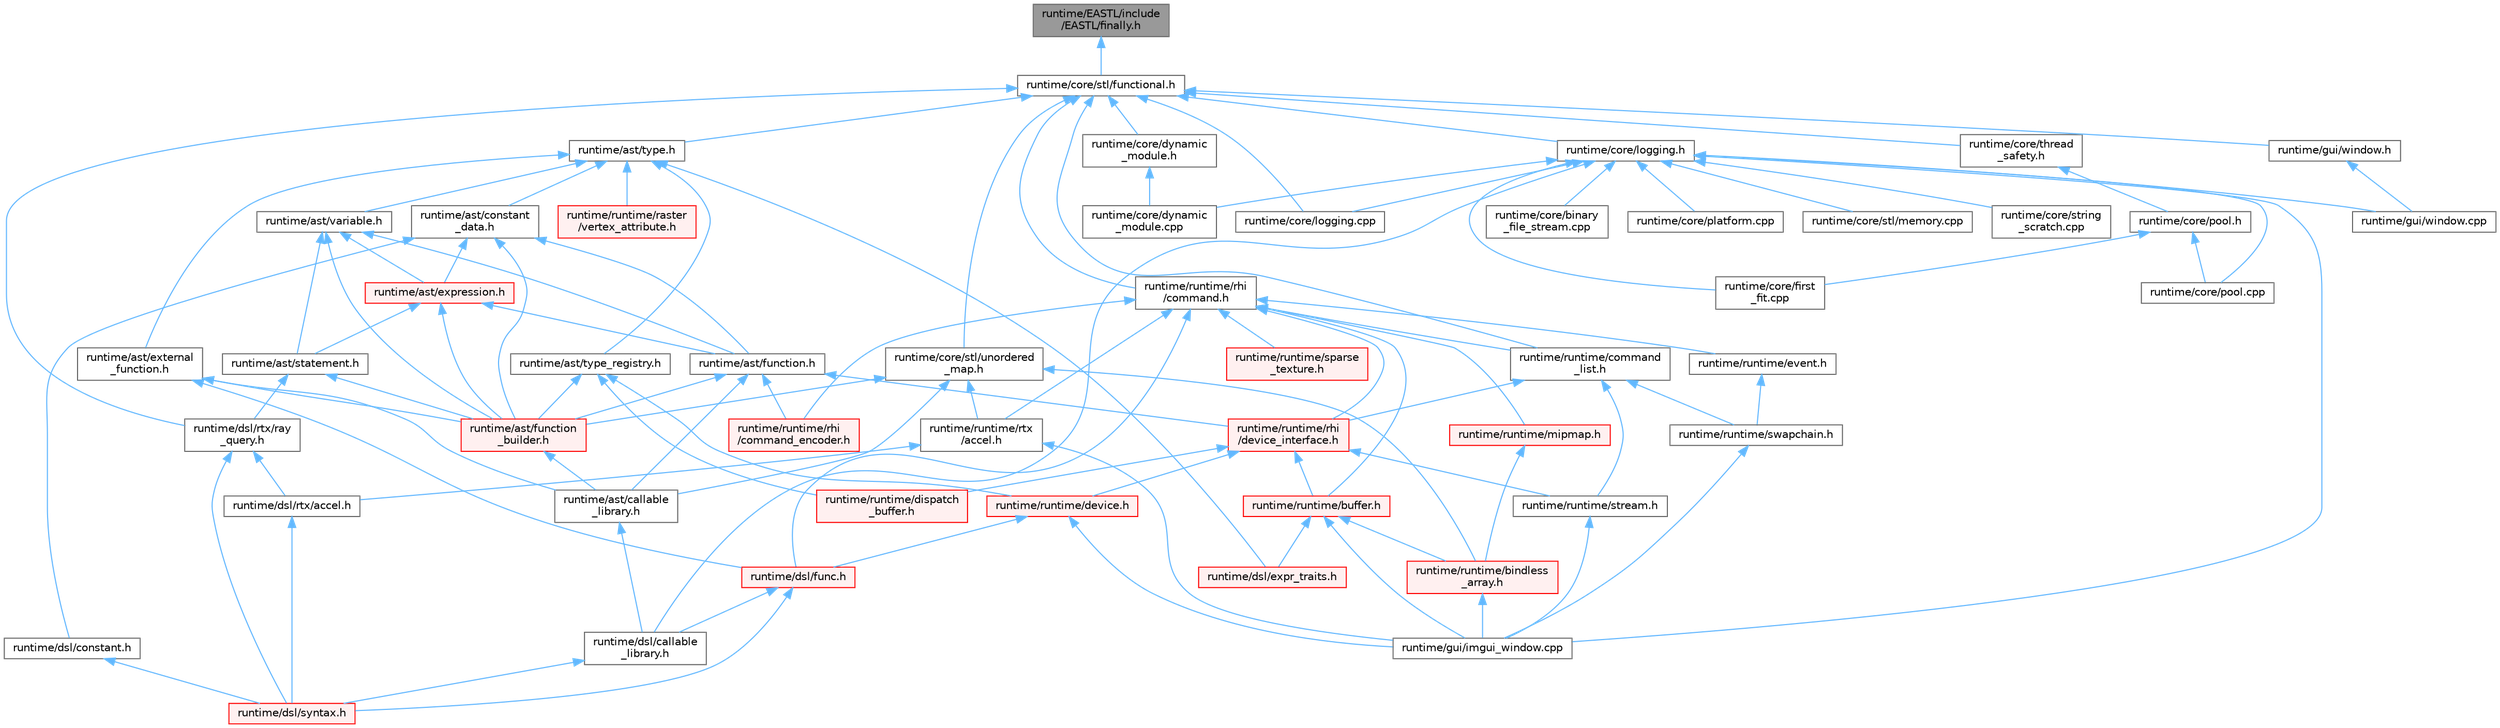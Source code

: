 digraph "runtime/EASTL/include/EASTL/finally.h"
{
 // LATEX_PDF_SIZE
  bgcolor="transparent";
  edge [fontname=Helvetica,fontsize=10,labelfontname=Helvetica,labelfontsize=10];
  node [fontname=Helvetica,fontsize=10,shape=box,height=0.2,width=0.4];
  Node1 [id="Node000001",label="runtime/EASTL/include\l/EASTL/finally.h",height=0.2,width=0.4,color="gray40", fillcolor="grey60", style="filled", fontcolor="black",tooltip=" "];
  Node1 -> Node2 [id="edge1_Node000001_Node000002",dir="back",color="steelblue1",style="solid",tooltip=" "];
  Node2 [id="Node000002",label="runtime/core/stl/functional.h",height=0.2,width=0.4,color="grey40", fillcolor="white", style="filled",URL="$core_2stl_2functional_8h.html",tooltip=" "];
  Node2 -> Node3 [id="edge2_Node000002_Node000003",dir="back",color="steelblue1",style="solid",tooltip=" "];
  Node3 [id="Node000003",label="runtime/ast/type.h",height=0.2,width=0.4,color="grey40", fillcolor="white", style="filled",URL="$type_8h.html",tooltip=" "];
  Node3 -> Node4 [id="edge3_Node000003_Node000004",dir="back",color="steelblue1",style="solid",tooltip=" "];
  Node4 [id="Node000004",label="runtime/ast/constant\l_data.h",height=0.2,width=0.4,color="grey40", fillcolor="white", style="filled",URL="$constant__data_8h.html",tooltip=" "];
  Node4 -> Node5 [id="edge4_Node000004_Node000005",dir="back",color="steelblue1",style="solid",tooltip=" "];
  Node5 [id="Node000005",label="runtime/ast/expression.h",height=0.2,width=0.4,color="red", fillcolor="#FFF0F0", style="filled",URL="$expression_8h.html",tooltip=" "];
  Node5 -> Node26 [id="edge5_Node000005_Node000026",dir="back",color="steelblue1",style="solid",tooltip=" "];
  Node26 [id="Node000026",label="runtime/ast/function.h",height=0.2,width=0.4,color="grey40", fillcolor="white", style="filled",URL="$ast_2function_8h.html",tooltip=" "];
  Node26 -> Node27 [id="edge6_Node000026_Node000027",dir="back",color="steelblue1",style="solid",tooltip=" "];
  Node27 [id="Node000027",label="runtime/ast/callable\l_library.h",height=0.2,width=0.4,color="grey40", fillcolor="white", style="filled",URL="$ast_2callable__library_8h.html",tooltip=" "];
  Node27 -> Node10 [id="edge7_Node000027_Node000010",dir="back",color="steelblue1",style="solid",tooltip=" "];
  Node10 [id="Node000010",label="runtime/dsl/callable\l_library.h",height=0.2,width=0.4,color="grey40", fillcolor="white", style="filled",URL="$dsl_2callable__library_8h.html",tooltip=" "];
  Node10 -> Node11 [id="edge8_Node000010_Node000011",dir="back",color="steelblue1",style="solid",tooltip=" "];
  Node11 [id="Node000011",label="runtime/dsl/syntax.h",height=0.2,width=0.4,color="red", fillcolor="#FFF0F0", style="filled",URL="$syntax_8h.html",tooltip=" "];
  Node26 -> Node28 [id="edge9_Node000026_Node000028",dir="back",color="steelblue1",style="solid",tooltip=" "];
  Node28 [id="Node000028",label="runtime/ast/function\l_builder.h",height=0.2,width=0.4,color="red", fillcolor="#FFF0F0", style="filled",URL="$function__builder_8h.html",tooltip=" "];
  Node28 -> Node27 [id="edge10_Node000028_Node000027",dir="back",color="steelblue1",style="solid",tooltip=" "];
  Node26 -> Node40 [id="edge11_Node000026_Node000040",dir="back",color="steelblue1",style="solid",tooltip=" "];
  Node40 [id="Node000040",label="runtime/runtime/rhi\l/command_encoder.h",height=0.2,width=0.4,color="red", fillcolor="#FFF0F0", style="filled",URL="$command__encoder_8h.html",tooltip=" "];
  Node26 -> Node41 [id="edge12_Node000026_Node000041",dir="back",color="steelblue1",style="solid",tooltip=" "];
  Node41 [id="Node000041",label="runtime/runtime/rhi\l/device_interface.h",height=0.2,width=0.4,color="red", fillcolor="#FFF0F0", style="filled",URL="$device__interface_8h.html",tooltip=" "];
  Node41 -> Node42 [id="edge13_Node000041_Node000042",dir="back",color="steelblue1",style="solid",tooltip=" "];
  Node42 [id="Node000042",label="runtime/runtime/buffer.h",height=0.2,width=0.4,color="red", fillcolor="#FFF0F0", style="filled",URL="$buffer_8h.html",tooltip=" "];
  Node42 -> Node43 [id="edge14_Node000042_Node000043",dir="back",color="steelblue1",style="solid",tooltip=" "];
  Node43 [id="Node000043",label="runtime/dsl/expr_traits.h",height=0.2,width=0.4,color="red", fillcolor="#FFF0F0", style="filled",URL="$expr__traits_8h.html",tooltip=" "];
  Node42 -> Node13 [id="edge15_Node000042_Node000013",dir="back",color="steelblue1",style="solid",tooltip=" "];
  Node13 [id="Node000013",label="runtime/gui/imgui_window.cpp",height=0.2,width=0.4,color="grey40", fillcolor="white", style="filled",URL="$imgui__window_8cpp.html",tooltip=" "];
  Node42 -> Node44 [id="edge16_Node000042_Node000044",dir="back",color="steelblue1",style="solid",tooltip=" "];
  Node44 [id="Node000044",label="runtime/runtime/bindless\l_array.h",height=0.2,width=0.4,color="red", fillcolor="#FFF0F0", style="filled",URL="$bindless__array_8h.html",tooltip=" "];
  Node44 -> Node13 [id="edge17_Node000044_Node000013",dir="back",color="steelblue1",style="solid",tooltip=" "];
  Node41 -> Node46 [id="edge18_Node000041_Node000046",dir="back",color="steelblue1",style="solid",tooltip=" "];
  Node46 [id="Node000046",label="runtime/runtime/device.h",height=0.2,width=0.4,color="red", fillcolor="#FFF0F0", style="filled",URL="$device_8h.html",tooltip=" "];
  Node46 -> Node9 [id="edge19_Node000046_Node000009",dir="back",color="steelblue1",style="solid",tooltip=" "];
  Node9 [id="Node000009",label="runtime/dsl/func.h",height=0.2,width=0.4,color="red", fillcolor="#FFF0F0", style="filled",URL="$func_8h.html",tooltip=" "];
  Node9 -> Node10 [id="edge20_Node000009_Node000010",dir="back",color="steelblue1",style="solid",tooltip=" "];
  Node9 -> Node11 [id="edge21_Node000009_Node000011",dir="back",color="steelblue1",style="solid",tooltip=" "];
  Node46 -> Node13 [id="edge22_Node000046_Node000013",dir="back",color="steelblue1",style="solid",tooltip=" "];
  Node41 -> Node48 [id="edge23_Node000041_Node000048",dir="back",color="steelblue1",style="solid",tooltip=" "];
  Node48 [id="Node000048",label="runtime/runtime/dispatch\l_buffer.h",height=0.2,width=0.4,color="red", fillcolor="#FFF0F0", style="filled",URL="$dispatch__buffer_8h.html",tooltip=" "];
  Node41 -> Node52 [id="edge24_Node000041_Node000052",dir="back",color="steelblue1",style="solid",tooltip=" "];
  Node52 [id="Node000052",label="runtime/runtime/stream.h",height=0.2,width=0.4,color="grey40", fillcolor="white", style="filled",URL="$stream_8h.html",tooltip=" "];
  Node52 -> Node13 [id="edge25_Node000052_Node000013",dir="back",color="steelblue1",style="solid",tooltip=" "];
  Node5 -> Node28 [id="edge26_Node000005_Node000028",dir="back",color="steelblue1",style="solid",tooltip=" "];
  Node5 -> Node55 [id="edge27_Node000005_Node000055",dir="back",color="steelblue1",style="solid",tooltip=" "];
  Node55 [id="Node000055",label="runtime/ast/statement.h",height=0.2,width=0.4,color="grey40", fillcolor="white", style="filled",URL="$statement_8h.html",tooltip=" "];
  Node55 -> Node28 [id="edge28_Node000055_Node000028",dir="back",color="steelblue1",style="solid",tooltip=" "];
  Node55 -> Node21 [id="edge29_Node000055_Node000021",dir="back",color="steelblue1",style="solid",tooltip=" "];
  Node21 [id="Node000021",label="runtime/dsl/rtx/ray\l_query.h",height=0.2,width=0.4,color="grey40", fillcolor="white", style="filled",URL="$ray__query_8h.html",tooltip=" "];
  Node21 -> Node20 [id="edge30_Node000021_Node000020",dir="back",color="steelblue1",style="solid",tooltip=" "];
  Node20 [id="Node000020",label="runtime/dsl/rtx/accel.h",height=0.2,width=0.4,color="grey40", fillcolor="white", style="filled",URL="$dsl_2rtx_2accel_8h.html",tooltip=" "];
  Node20 -> Node11 [id="edge31_Node000020_Node000011",dir="back",color="steelblue1",style="solid",tooltip=" "];
  Node21 -> Node11 [id="edge32_Node000021_Node000011",dir="back",color="steelblue1",style="solid",tooltip=" "];
  Node4 -> Node26 [id="edge33_Node000004_Node000026",dir="back",color="steelblue1",style="solid",tooltip=" "];
  Node4 -> Node28 [id="edge34_Node000004_Node000028",dir="back",color="steelblue1",style="solid",tooltip=" "];
  Node4 -> Node30 [id="edge35_Node000004_Node000030",dir="back",color="steelblue1",style="solid",tooltip=" "];
  Node30 [id="Node000030",label="runtime/dsl/constant.h",height=0.2,width=0.4,color="grey40", fillcolor="white", style="filled",URL="$constant_8h.html",tooltip=" "];
  Node30 -> Node11 [id="edge36_Node000030_Node000011",dir="back",color="steelblue1",style="solid",tooltip=" "];
  Node3 -> Node56 [id="edge37_Node000003_Node000056",dir="back",color="steelblue1",style="solid",tooltip=" "];
  Node56 [id="Node000056",label="runtime/ast/external\l_function.h",height=0.2,width=0.4,color="grey40", fillcolor="white", style="filled",URL="$external__function_8h.html",tooltip=" "];
  Node56 -> Node27 [id="edge38_Node000056_Node000027",dir="back",color="steelblue1",style="solid",tooltip=" "];
  Node56 -> Node28 [id="edge39_Node000056_Node000028",dir="back",color="steelblue1",style="solid",tooltip=" "];
  Node56 -> Node9 [id="edge40_Node000056_Node000009",dir="back",color="steelblue1",style="solid",tooltip=" "];
  Node3 -> Node57 [id="edge41_Node000003_Node000057",dir="back",color="steelblue1",style="solid",tooltip=" "];
  Node57 [id="Node000057",label="runtime/ast/type_registry.h",height=0.2,width=0.4,color="grey40", fillcolor="white", style="filled",URL="$type__registry_8h.html",tooltip=" "];
  Node57 -> Node28 [id="edge42_Node000057_Node000028",dir="back",color="steelblue1",style="solid",tooltip=" "];
  Node57 -> Node46 [id="edge43_Node000057_Node000046",dir="back",color="steelblue1",style="solid",tooltip=" "];
  Node57 -> Node48 [id="edge44_Node000057_Node000048",dir="back",color="steelblue1",style="solid",tooltip=" "];
  Node3 -> Node58 [id="edge45_Node000003_Node000058",dir="back",color="steelblue1",style="solid",tooltip=" "];
  Node58 [id="Node000058",label="runtime/ast/variable.h",height=0.2,width=0.4,color="grey40", fillcolor="white", style="filled",URL="$variable_8h.html",tooltip=" "];
  Node58 -> Node5 [id="edge46_Node000058_Node000005",dir="back",color="steelblue1",style="solid",tooltip=" "];
  Node58 -> Node26 [id="edge47_Node000058_Node000026",dir="back",color="steelblue1",style="solid",tooltip=" "];
  Node58 -> Node28 [id="edge48_Node000058_Node000028",dir="back",color="steelblue1",style="solid",tooltip=" "];
  Node58 -> Node55 [id="edge49_Node000058_Node000055",dir="back",color="steelblue1",style="solid",tooltip=" "];
  Node3 -> Node43 [id="edge50_Node000003_Node000043",dir="back",color="steelblue1",style="solid",tooltip=" "];
  Node3 -> Node59 [id="edge51_Node000003_Node000059",dir="back",color="steelblue1",style="solid",tooltip=" "];
  Node59 [id="Node000059",label="runtime/runtime/raster\l/vertex_attribute.h",height=0.2,width=0.4,color="red", fillcolor="#FFF0F0", style="filled",URL="$vertex__attribute_8h.html",tooltip=" "];
  Node2 -> Node61 [id="edge52_Node000002_Node000061",dir="back",color="steelblue1",style="solid",tooltip=" "];
  Node61 [id="Node000061",label="runtime/core/dynamic\l_module.h",height=0.2,width=0.4,color="grey40", fillcolor="white", style="filled",URL="$dynamic__module_8h.html",tooltip=" "];
  Node61 -> Node62 [id="edge53_Node000061_Node000062",dir="back",color="steelblue1",style="solid",tooltip=" "];
  Node62 [id="Node000062",label="runtime/core/dynamic\l_module.cpp",height=0.2,width=0.4,color="grey40", fillcolor="white", style="filled",URL="$dynamic__module_8cpp.html",tooltip=" "];
  Node2 -> Node63 [id="edge54_Node000002_Node000063",dir="back",color="steelblue1",style="solid",tooltip=" "];
  Node63 [id="Node000063",label="runtime/core/logging.cpp",height=0.2,width=0.4,color="grey40", fillcolor="white", style="filled",URL="$logging_8cpp.html",tooltip=" "];
  Node2 -> Node64 [id="edge55_Node000002_Node000064",dir="back",color="steelblue1",style="solid",tooltip=" "];
  Node64 [id="Node000064",label="runtime/core/logging.h",height=0.2,width=0.4,color="grey40", fillcolor="white", style="filled",URL="$logging_8h.html",tooltip=" "];
  Node64 -> Node65 [id="edge56_Node000064_Node000065",dir="back",color="steelblue1",style="solid",tooltip=" "];
  Node65 [id="Node000065",label="runtime/core/binary\l_file_stream.cpp",height=0.2,width=0.4,color="grey40", fillcolor="white", style="filled",URL="$binary__file__stream_8cpp.html",tooltip=" "];
  Node64 -> Node62 [id="edge57_Node000064_Node000062",dir="back",color="steelblue1",style="solid",tooltip=" "];
  Node64 -> Node66 [id="edge58_Node000064_Node000066",dir="back",color="steelblue1",style="solid",tooltip=" "];
  Node66 [id="Node000066",label="runtime/core/first\l_fit.cpp",height=0.2,width=0.4,color="grey40", fillcolor="white", style="filled",URL="$first__fit_8cpp.html",tooltip=" "];
  Node64 -> Node63 [id="edge59_Node000064_Node000063",dir="back",color="steelblue1",style="solid",tooltip=" "];
  Node64 -> Node67 [id="edge60_Node000064_Node000067",dir="back",color="steelblue1",style="solid",tooltip=" "];
  Node67 [id="Node000067",label="runtime/core/platform.cpp",height=0.2,width=0.4,color="grey40", fillcolor="white", style="filled",URL="$platform_8cpp.html",tooltip=" "];
  Node64 -> Node68 [id="edge61_Node000064_Node000068",dir="back",color="steelblue1",style="solid",tooltip=" "];
  Node68 [id="Node000068",label="runtime/core/pool.cpp",height=0.2,width=0.4,color="grey40", fillcolor="white", style="filled",URL="$pool_8cpp.html",tooltip=" "];
  Node64 -> Node69 [id="edge62_Node000064_Node000069",dir="back",color="steelblue1",style="solid",tooltip=" "];
  Node69 [id="Node000069",label="runtime/core/stl/memory.cpp",height=0.2,width=0.4,color="grey40", fillcolor="white", style="filled",URL="$core_2stl_2memory_8cpp.html",tooltip=" "];
  Node64 -> Node70 [id="edge63_Node000064_Node000070",dir="back",color="steelblue1",style="solid",tooltip=" "];
  Node70 [id="Node000070",label="runtime/core/string\l_scratch.cpp",height=0.2,width=0.4,color="grey40", fillcolor="white", style="filled",URL="$string__scratch_8cpp.html",tooltip=" "];
  Node64 -> Node10 [id="edge64_Node000064_Node000010",dir="back",color="steelblue1",style="solid",tooltip=" "];
  Node64 -> Node13 [id="edge65_Node000064_Node000013",dir="back",color="steelblue1",style="solid",tooltip=" "];
  Node64 -> Node71 [id="edge66_Node000064_Node000071",dir="back",color="steelblue1",style="solid",tooltip=" "];
  Node71 [id="Node000071",label="runtime/gui/window.cpp",height=0.2,width=0.4,color="grey40", fillcolor="white", style="filled",URL="$window_8cpp.html",tooltip=" "];
  Node2 -> Node72 [id="edge67_Node000002_Node000072",dir="back",color="steelblue1",style="solid",tooltip=" "];
  Node72 [id="Node000072",label="runtime/core/stl/unordered\l_map.h",height=0.2,width=0.4,color="grey40", fillcolor="white", style="filled",URL="$core_2stl_2unordered__map_8h.html",tooltip=" "];
  Node72 -> Node27 [id="edge68_Node000072_Node000027",dir="back",color="steelblue1",style="solid",tooltip=" "];
  Node72 -> Node28 [id="edge69_Node000072_Node000028",dir="back",color="steelblue1",style="solid",tooltip=" "];
  Node72 -> Node44 [id="edge70_Node000072_Node000044",dir="back",color="steelblue1",style="solid",tooltip=" "];
  Node72 -> Node73 [id="edge71_Node000072_Node000073",dir="back",color="steelblue1",style="solid",tooltip=" "];
  Node73 [id="Node000073",label="runtime/runtime/rtx\l/accel.h",height=0.2,width=0.4,color="grey40", fillcolor="white", style="filled",URL="$runtime_2rtx_2accel_8h.html",tooltip=" "];
  Node73 -> Node20 [id="edge72_Node000073_Node000020",dir="back",color="steelblue1",style="solid",tooltip=" "];
  Node73 -> Node13 [id="edge73_Node000073_Node000013",dir="back",color="steelblue1",style="solid",tooltip=" "];
  Node2 -> Node74 [id="edge74_Node000002_Node000074",dir="back",color="steelblue1",style="solid",tooltip=" "];
  Node74 [id="Node000074",label="runtime/core/thread\l_safety.h",height=0.2,width=0.4,color="grey40", fillcolor="white", style="filled",URL="$thread__safety_8h.html",tooltip=" "];
  Node74 -> Node75 [id="edge75_Node000074_Node000075",dir="back",color="steelblue1",style="solid",tooltip=" "];
  Node75 [id="Node000075",label="runtime/core/pool.h",height=0.2,width=0.4,color="grey40", fillcolor="white", style="filled",URL="$core_2pool_8h.html",tooltip=" "];
  Node75 -> Node66 [id="edge76_Node000075_Node000066",dir="back",color="steelblue1",style="solid",tooltip=" "];
  Node75 -> Node68 [id="edge77_Node000075_Node000068",dir="back",color="steelblue1",style="solid",tooltip=" "];
  Node2 -> Node21 [id="edge78_Node000002_Node000021",dir="back",color="steelblue1",style="solid",tooltip=" "];
  Node2 -> Node76 [id="edge79_Node000002_Node000076",dir="back",color="steelblue1",style="solid",tooltip=" "];
  Node76 [id="Node000076",label="runtime/gui/window.h",height=0.2,width=0.4,color="grey40", fillcolor="white", style="filled",URL="$window_8h.html",tooltip=" "];
  Node76 -> Node71 [id="edge80_Node000076_Node000071",dir="back",color="steelblue1",style="solid",tooltip=" "];
  Node2 -> Node77 [id="edge81_Node000002_Node000077",dir="back",color="steelblue1",style="solid",tooltip=" "];
  Node77 [id="Node000077",label="runtime/runtime/command\l_list.h",height=0.2,width=0.4,color="grey40", fillcolor="white", style="filled",URL="$command__list_8h.html",tooltip=" "];
  Node77 -> Node41 [id="edge82_Node000077_Node000041",dir="back",color="steelblue1",style="solid",tooltip=" "];
  Node77 -> Node52 [id="edge83_Node000077_Node000052",dir="back",color="steelblue1",style="solid",tooltip=" "];
  Node77 -> Node51 [id="edge84_Node000077_Node000051",dir="back",color="steelblue1",style="solid",tooltip=" "];
  Node51 [id="Node000051",label="runtime/runtime/swapchain.h",height=0.2,width=0.4,color="grey40", fillcolor="white", style="filled",URL="$swapchain_8h.html",tooltip=" "];
  Node51 -> Node13 [id="edge85_Node000051_Node000013",dir="back",color="steelblue1",style="solid",tooltip=" "];
  Node2 -> Node78 [id="edge86_Node000002_Node000078",dir="back",color="steelblue1",style="solid",tooltip=" "];
  Node78 [id="Node000078",label="runtime/runtime/rhi\l/command.h",height=0.2,width=0.4,color="grey40", fillcolor="white", style="filled",URL="$command_8h.html",tooltip=" "];
  Node78 -> Node9 [id="edge87_Node000078_Node000009",dir="back",color="steelblue1",style="solid",tooltip=" "];
  Node78 -> Node42 [id="edge88_Node000078_Node000042",dir="back",color="steelblue1",style="solid",tooltip=" "];
  Node78 -> Node77 [id="edge89_Node000078_Node000077",dir="back",color="steelblue1",style="solid",tooltip=" "];
  Node78 -> Node79 [id="edge90_Node000078_Node000079",dir="back",color="steelblue1",style="solid",tooltip=" "];
  Node79 [id="Node000079",label="runtime/runtime/event.h",height=0.2,width=0.4,color="grey40", fillcolor="white", style="filled",URL="$event_8h.html",tooltip=" "];
  Node79 -> Node51 [id="edge91_Node000079_Node000051",dir="back",color="steelblue1",style="solid",tooltip=" "];
  Node78 -> Node80 [id="edge92_Node000078_Node000080",dir="back",color="steelblue1",style="solid",tooltip=" "];
  Node80 [id="Node000080",label="runtime/runtime/mipmap.h",height=0.2,width=0.4,color="red", fillcolor="#FFF0F0", style="filled",URL="$mipmap_8h.html",tooltip=" "];
  Node80 -> Node44 [id="edge93_Node000080_Node000044",dir="back",color="steelblue1",style="solid",tooltip=" "];
  Node78 -> Node40 [id="edge94_Node000078_Node000040",dir="back",color="steelblue1",style="solid",tooltip=" "];
  Node78 -> Node41 [id="edge95_Node000078_Node000041",dir="back",color="steelblue1",style="solid",tooltip=" "];
  Node78 -> Node73 [id="edge96_Node000078_Node000073",dir="back",color="steelblue1",style="solid",tooltip=" "];
  Node78 -> Node81 [id="edge97_Node000078_Node000081",dir="back",color="steelblue1",style="solid",tooltip=" "];
  Node81 [id="Node000081",label="runtime/runtime/sparse\l_texture.h",height=0.2,width=0.4,color="red", fillcolor="#FFF0F0", style="filled",URL="$sparse__texture_8h.html",tooltip=" "];
}
